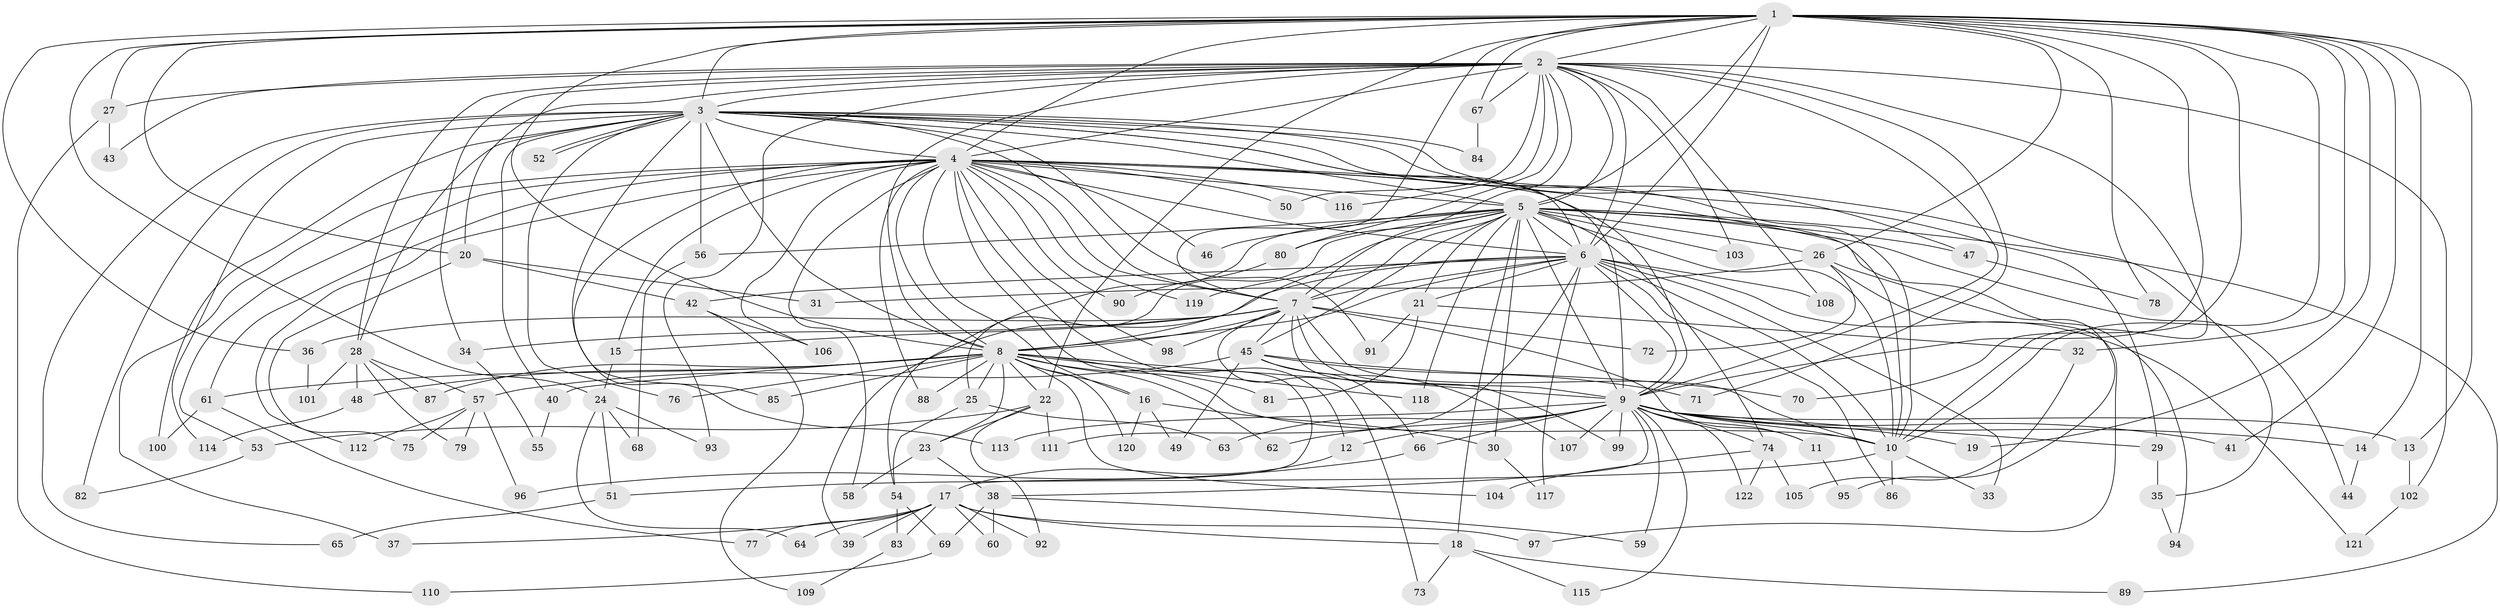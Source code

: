 // coarse degree distribution, {3: 0.3114754098360656, 28: 0.01639344262295082, 2: 0.26229508196721313, 21: 0.01639344262295082, 4: 0.11475409836065574, 6: 0.04918032786885246, 5: 0.06557377049180328, 19: 0.01639344262295082, 1: 0.01639344262295082, 14: 0.03278688524590164, 10: 0.01639344262295082, 7: 0.03278688524590164, 18: 0.03278688524590164, 22: 0.01639344262295082}
// Generated by graph-tools (version 1.1) at 2025/36/03/04/25 23:36:23]
// undirected, 122 vertices, 269 edges
graph export_dot {
  node [color=gray90,style=filled];
  1;
  2;
  3;
  4;
  5;
  6;
  7;
  8;
  9;
  10;
  11;
  12;
  13;
  14;
  15;
  16;
  17;
  18;
  19;
  20;
  21;
  22;
  23;
  24;
  25;
  26;
  27;
  28;
  29;
  30;
  31;
  32;
  33;
  34;
  35;
  36;
  37;
  38;
  39;
  40;
  41;
  42;
  43;
  44;
  45;
  46;
  47;
  48;
  49;
  50;
  51;
  52;
  53;
  54;
  55;
  56;
  57;
  58;
  59;
  60;
  61;
  62;
  63;
  64;
  65;
  66;
  67;
  68;
  69;
  70;
  71;
  72;
  73;
  74;
  75;
  76;
  77;
  78;
  79;
  80;
  81;
  82;
  83;
  84;
  85;
  86;
  87;
  88;
  89;
  90;
  91;
  92;
  93;
  94;
  95;
  96;
  97;
  98;
  99;
  100;
  101;
  102;
  103;
  104;
  105;
  106;
  107;
  108;
  109;
  110;
  111;
  112;
  113;
  114;
  115;
  116;
  117;
  118;
  119;
  120;
  121;
  122;
  1 -- 2;
  1 -- 3;
  1 -- 4;
  1 -- 5;
  1 -- 6;
  1 -- 7;
  1 -- 8;
  1 -- 9;
  1 -- 10;
  1 -- 13;
  1 -- 14;
  1 -- 19;
  1 -- 20;
  1 -- 22;
  1 -- 24;
  1 -- 26;
  1 -- 27;
  1 -- 32;
  1 -- 36;
  1 -- 41;
  1 -- 67;
  1 -- 70;
  1 -- 78;
  2 -- 3;
  2 -- 4;
  2 -- 5;
  2 -- 6;
  2 -- 7;
  2 -- 8;
  2 -- 9;
  2 -- 10;
  2 -- 20;
  2 -- 27;
  2 -- 28;
  2 -- 34;
  2 -- 43;
  2 -- 50;
  2 -- 67;
  2 -- 71;
  2 -- 80;
  2 -- 93;
  2 -- 102;
  2 -- 103;
  2 -- 108;
  2 -- 116;
  3 -- 4;
  3 -- 5;
  3 -- 6;
  3 -- 7;
  3 -- 8;
  3 -- 9;
  3 -- 10;
  3 -- 28;
  3 -- 35;
  3 -- 40;
  3 -- 47;
  3 -- 52;
  3 -- 52;
  3 -- 56;
  3 -- 65;
  3 -- 76;
  3 -- 82;
  3 -- 84;
  3 -- 85;
  3 -- 91;
  3 -- 100;
  3 -- 114;
  4 -- 5;
  4 -- 6;
  4 -- 7;
  4 -- 8;
  4 -- 9;
  4 -- 10;
  4 -- 12;
  4 -- 15;
  4 -- 16;
  4 -- 17;
  4 -- 29;
  4 -- 37;
  4 -- 46;
  4 -- 50;
  4 -- 53;
  4 -- 58;
  4 -- 61;
  4 -- 88;
  4 -- 90;
  4 -- 98;
  4 -- 106;
  4 -- 112;
  4 -- 113;
  4 -- 116;
  4 -- 119;
  5 -- 6;
  5 -- 7;
  5 -- 8;
  5 -- 9;
  5 -- 10;
  5 -- 18;
  5 -- 21;
  5 -- 25;
  5 -- 26;
  5 -- 30;
  5 -- 44;
  5 -- 45;
  5 -- 46;
  5 -- 47;
  5 -- 54;
  5 -- 56;
  5 -- 74;
  5 -- 80;
  5 -- 89;
  5 -- 94;
  5 -- 103;
  5 -- 118;
  6 -- 7;
  6 -- 8;
  6 -- 9;
  6 -- 10;
  6 -- 21;
  6 -- 33;
  6 -- 39;
  6 -- 42;
  6 -- 86;
  6 -- 108;
  6 -- 111;
  6 -- 117;
  6 -- 119;
  6 -- 121;
  7 -- 8;
  7 -- 9;
  7 -- 10;
  7 -- 11;
  7 -- 15;
  7 -- 34;
  7 -- 36;
  7 -- 45;
  7 -- 72;
  7 -- 73;
  7 -- 98;
  7 -- 99;
  8 -- 9;
  8 -- 10;
  8 -- 16;
  8 -- 22;
  8 -- 23;
  8 -- 25;
  8 -- 40;
  8 -- 48;
  8 -- 61;
  8 -- 62;
  8 -- 76;
  8 -- 81;
  8 -- 85;
  8 -- 87;
  8 -- 88;
  8 -- 104;
  8 -- 118;
  8 -- 120;
  9 -- 10;
  9 -- 11;
  9 -- 12;
  9 -- 13;
  9 -- 14;
  9 -- 19;
  9 -- 29;
  9 -- 38;
  9 -- 41;
  9 -- 59;
  9 -- 62;
  9 -- 63;
  9 -- 66;
  9 -- 74;
  9 -- 99;
  9 -- 107;
  9 -- 113;
  9 -- 115;
  9 -- 122;
  10 -- 33;
  10 -- 51;
  10 -- 86;
  11 -- 95;
  12 -- 17;
  13 -- 102;
  14 -- 44;
  15 -- 24;
  16 -- 30;
  16 -- 49;
  16 -- 120;
  17 -- 18;
  17 -- 37;
  17 -- 39;
  17 -- 60;
  17 -- 64;
  17 -- 77;
  17 -- 83;
  17 -- 92;
  17 -- 97;
  18 -- 73;
  18 -- 89;
  18 -- 115;
  20 -- 31;
  20 -- 42;
  20 -- 75;
  21 -- 32;
  21 -- 81;
  21 -- 91;
  22 -- 23;
  22 -- 53;
  22 -- 92;
  22 -- 111;
  23 -- 38;
  23 -- 58;
  24 -- 51;
  24 -- 64;
  24 -- 68;
  24 -- 93;
  25 -- 54;
  25 -- 63;
  26 -- 31;
  26 -- 72;
  26 -- 95;
  26 -- 97;
  27 -- 43;
  27 -- 110;
  28 -- 48;
  28 -- 57;
  28 -- 79;
  28 -- 87;
  28 -- 101;
  29 -- 35;
  30 -- 117;
  32 -- 105;
  34 -- 55;
  35 -- 94;
  36 -- 101;
  38 -- 59;
  38 -- 60;
  38 -- 69;
  40 -- 55;
  42 -- 106;
  42 -- 109;
  45 -- 49;
  45 -- 57;
  45 -- 66;
  45 -- 70;
  45 -- 71;
  45 -- 107;
  47 -- 78;
  48 -- 114;
  51 -- 65;
  53 -- 82;
  54 -- 69;
  54 -- 83;
  56 -- 68;
  57 -- 75;
  57 -- 79;
  57 -- 96;
  57 -- 112;
  61 -- 77;
  61 -- 100;
  66 -- 96;
  67 -- 84;
  69 -- 110;
  74 -- 104;
  74 -- 105;
  74 -- 122;
  80 -- 90;
  83 -- 109;
  102 -- 121;
}
